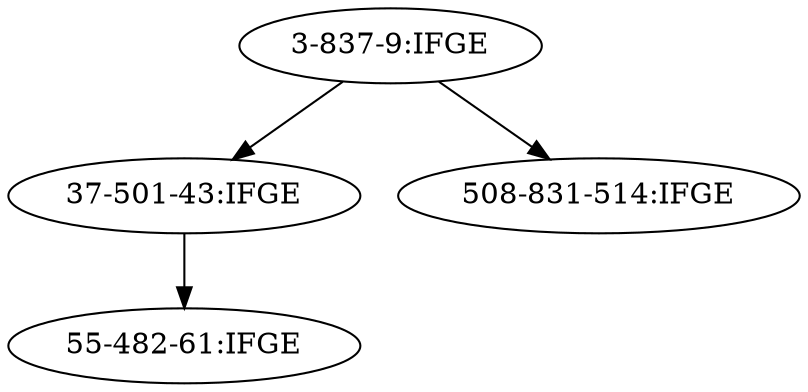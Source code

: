 digraph depgraph {
"3-837-9:IFGE"
"3-837-9:IFGE" -> "37-501-43:IFGE"
"37-501-43:IFGE" -> "55-482-61:IFGE"
"3-837-9:IFGE" -> "508-831-514:IFGE"
}